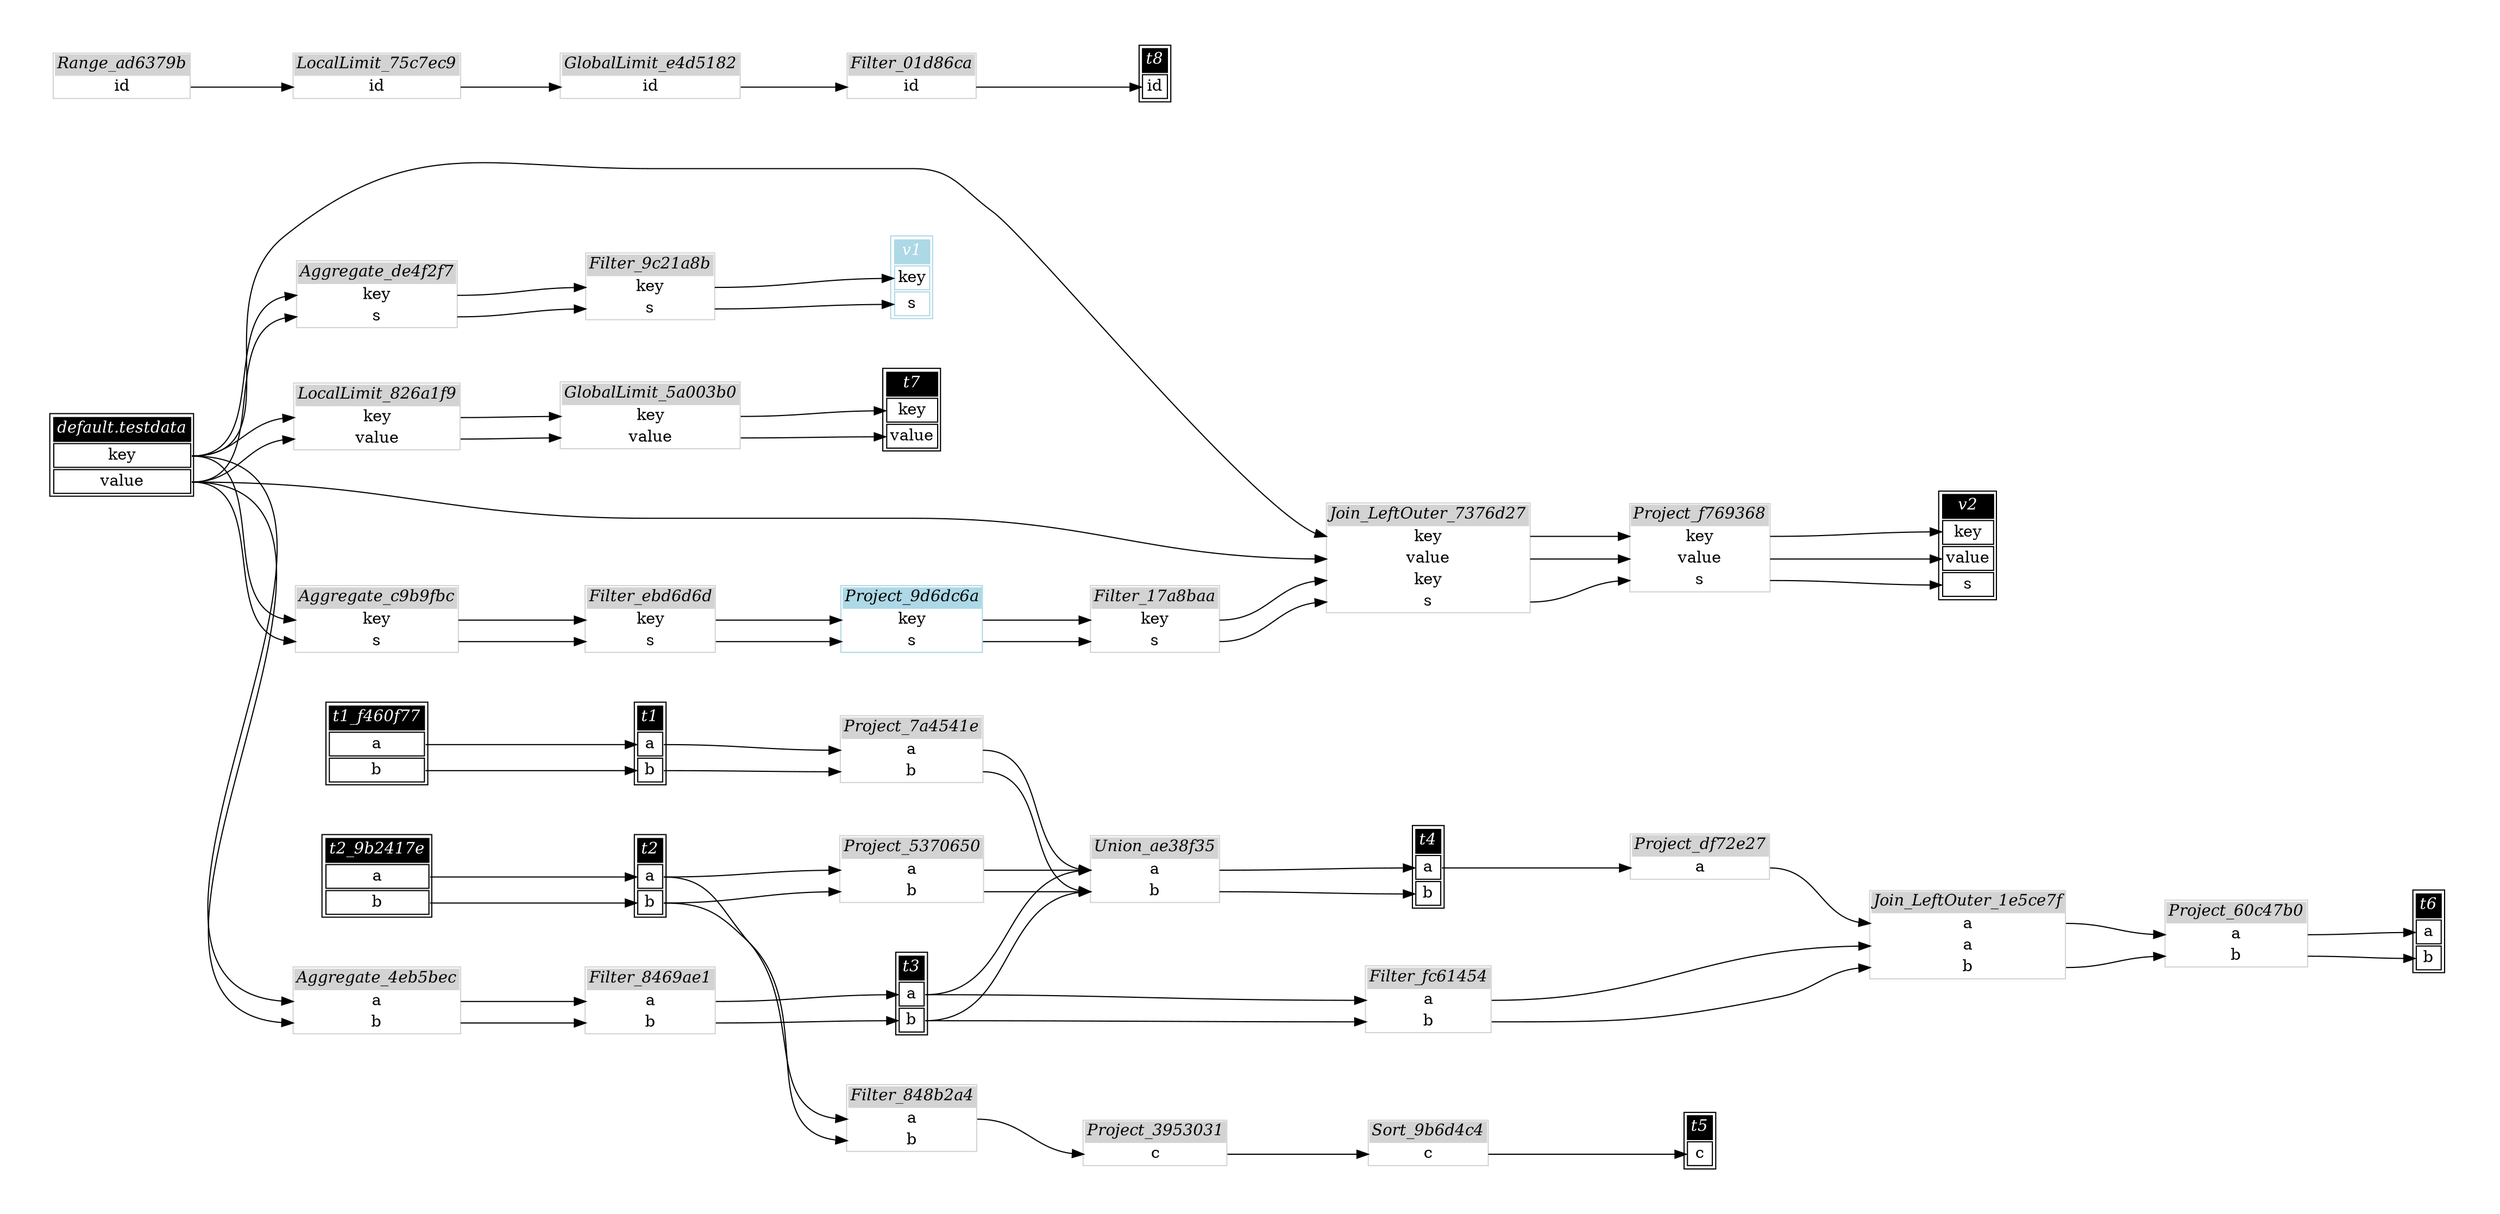 // Automatically generated by SQLFlowTestSuite


digraph {
  graph [pad="0.5" nodesep="0.5" ranksep="1" fontname="Helvetica" rankdir=LR];
  node [shape=plaintext]

  
"Aggregate_4eb5bec" [label=<
<table color="lightgray" border="1" cellborder="0" cellspacing="0">
  <tr><td bgcolor="lightgray" port="nodeName"><i>Aggregate_4eb5bec</i></td></tr>
  <tr><td port="0">a</td></tr>
<tr><td port="1">b</td></tr>
</table>>];
     

"Aggregate_c9b9fbc" [label=<
<table color="lightgray" border="1" cellborder="0" cellspacing="0">
  <tr><td bgcolor="lightgray" port="nodeName"><i>Aggregate_c9b9fbc</i></td></tr>
  <tr><td port="0">key</td></tr>
<tr><td port="1">s</td></tr>
</table>>];
     

"Aggregate_de4f2f7" [label=<
<table color="lightgray" border="1" cellborder="0" cellspacing="0">
  <tr><td bgcolor="lightgray" port="nodeName"><i>Aggregate_de4f2f7</i></td></tr>
  <tr><td port="0">key</td></tr>
<tr><td port="1">s</td></tr>
</table>>];
     

"Filter_01d86ca" [label=<
<table color="lightgray" border="1" cellborder="0" cellspacing="0">
  <tr><td bgcolor="lightgray" port="nodeName"><i>Filter_01d86ca</i></td></tr>
  <tr><td port="0">id</td></tr>
</table>>];
     

"Filter_17a8baa" [label=<
<table color="lightgray" border="1" cellborder="0" cellspacing="0">
  <tr><td bgcolor="lightgray" port="nodeName"><i>Filter_17a8baa</i></td></tr>
  <tr><td port="0">key</td></tr>
<tr><td port="1">s</td></tr>
</table>>];
     

"Filter_8469ae1" [label=<
<table color="lightgray" border="1" cellborder="0" cellspacing="0">
  <tr><td bgcolor="lightgray" port="nodeName"><i>Filter_8469ae1</i></td></tr>
  <tr><td port="0">a</td></tr>
<tr><td port="1">b</td></tr>
</table>>];
     

"Filter_848b2a4" [label=<
<table color="lightgray" border="1" cellborder="0" cellspacing="0">
  <tr><td bgcolor="lightgray" port="nodeName"><i>Filter_848b2a4</i></td></tr>
  <tr><td port="0">a</td></tr>
<tr><td port="1">b</td></tr>
</table>>];
     

"Filter_9c21a8b" [label=<
<table color="lightgray" border="1" cellborder="0" cellspacing="0">
  <tr><td bgcolor="lightgray" port="nodeName"><i>Filter_9c21a8b</i></td></tr>
  <tr><td port="0">key</td></tr>
<tr><td port="1">s</td></tr>
</table>>];
     

"Filter_ebd6d6d" [label=<
<table color="lightgray" border="1" cellborder="0" cellspacing="0">
  <tr><td bgcolor="lightgray" port="nodeName"><i>Filter_ebd6d6d</i></td></tr>
  <tr><td port="0">key</td></tr>
<tr><td port="1">s</td></tr>
</table>>];
     

"Filter_fc61454" [label=<
<table color="lightgray" border="1" cellborder="0" cellspacing="0">
  <tr><td bgcolor="lightgray" port="nodeName"><i>Filter_fc61454</i></td></tr>
  <tr><td port="0">a</td></tr>
<tr><td port="1">b</td></tr>
</table>>];
     

"GlobalLimit_5a003b0" [label=<
<table color="lightgray" border="1" cellborder="0" cellspacing="0">
  <tr><td bgcolor="lightgray" port="nodeName"><i>GlobalLimit_5a003b0</i></td></tr>
  <tr><td port="0">key</td></tr>
<tr><td port="1">value</td></tr>
</table>>];
     

"GlobalLimit_e4d5182" [label=<
<table color="lightgray" border="1" cellborder="0" cellspacing="0">
  <tr><td bgcolor="lightgray" port="nodeName"><i>GlobalLimit_e4d5182</i></td></tr>
  <tr><td port="0">id</td></tr>
</table>>];
     

"Join_LeftOuter_1e5ce7f" [label=<
<table color="lightgray" border="1" cellborder="0" cellspacing="0">
  <tr><td bgcolor="lightgray" port="nodeName"><i>Join_LeftOuter_1e5ce7f</i></td></tr>
  <tr><td port="0">a</td></tr>
<tr><td port="1">a</td></tr>
<tr><td port="2">b</td></tr>
</table>>];
     

"Join_LeftOuter_7376d27" [label=<
<table color="lightgray" border="1" cellborder="0" cellspacing="0">
  <tr><td bgcolor="lightgray" port="nodeName"><i>Join_LeftOuter_7376d27</i></td></tr>
  <tr><td port="0">key</td></tr>
<tr><td port="1">value</td></tr>
<tr><td port="2">key</td></tr>
<tr><td port="3">s</td></tr>
</table>>];
     

"LocalLimit_75c7ec9" [label=<
<table color="lightgray" border="1" cellborder="0" cellspacing="0">
  <tr><td bgcolor="lightgray" port="nodeName"><i>LocalLimit_75c7ec9</i></td></tr>
  <tr><td port="0">id</td></tr>
</table>>];
     

"LocalLimit_826a1f9" [label=<
<table color="lightgray" border="1" cellborder="0" cellspacing="0">
  <tr><td bgcolor="lightgray" port="nodeName"><i>LocalLimit_826a1f9</i></td></tr>
  <tr><td port="0">key</td></tr>
<tr><td port="1">value</td></tr>
</table>>];
     

"Project_3953031" [label=<
<table color="lightgray" border="1" cellborder="0" cellspacing="0">
  <tr><td bgcolor="lightgray" port="nodeName"><i>Project_3953031</i></td></tr>
  <tr><td port="0">c</td></tr>
</table>>];
     

"Project_5370650" [label=<
<table color="lightgray" border="1" cellborder="0" cellspacing="0">
  <tr><td bgcolor="lightgray" port="nodeName"><i>Project_5370650</i></td></tr>
  <tr><td port="0">a</td></tr>
<tr><td port="1">b</td></tr>
</table>>];
     

"Project_60c47b0" [label=<
<table color="lightgray" border="1" cellborder="0" cellspacing="0">
  <tr><td bgcolor="lightgray" port="nodeName"><i>Project_60c47b0</i></td></tr>
  <tr><td port="0">a</td></tr>
<tr><td port="1">b</td></tr>
</table>>];
     

"Project_7a4541e" [label=<
<table color="lightgray" border="1" cellborder="0" cellspacing="0">
  <tr><td bgcolor="lightgray" port="nodeName"><i>Project_7a4541e</i></td></tr>
  <tr><td port="0">a</td></tr>
<tr><td port="1">b</td></tr>
</table>>];
     

"Project_9d6dc6a" [label=<
<table color="lightblue" border="1" cellborder="0" cellspacing="0">
  <tr><td bgcolor="lightblue" port="nodeName"><i>Project_9d6dc6a</i></td></tr>
  <tr><td port="0">key</td></tr>
<tr><td port="1">s</td></tr>
</table>>];
     

"Project_df72e27" [label=<
<table color="lightgray" border="1" cellborder="0" cellspacing="0">
  <tr><td bgcolor="lightgray" port="nodeName"><i>Project_df72e27</i></td></tr>
  <tr><td port="0">a</td></tr>
</table>>];
     

"Project_f769368" [label=<
<table color="lightgray" border="1" cellborder="0" cellspacing="0">
  <tr><td bgcolor="lightgray" port="nodeName"><i>Project_f769368</i></td></tr>
  <tr><td port="0">key</td></tr>
<tr><td port="1">value</td></tr>
<tr><td port="2">s</td></tr>
</table>>];
     

"Range_ad6379b" [label=<
<table color="lightgray" border="1" cellborder="0" cellspacing="0">
  <tr><td bgcolor="lightgray" port="nodeName"><i>Range_ad6379b</i></td></tr>
  <tr><td port="0">id</td></tr>
</table>>];
     

"Sort_9b6d4c4" [label=<
<table color="lightgray" border="1" cellborder="0" cellspacing="0">
  <tr><td bgcolor="lightgray" port="nodeName"><i>Sort_9b6d4c4</i></td></tr>
  <tr><td port="0">c</td></tr>
</table>>];
     

"Union_ae38f35" [label=<
<table color="lightgray" border="1" cellborder="0" cellspacing="0">
  <tr><td bgcolor="lightgray" port="nodeName"><i>Union_ae38f35</i></td></tr>
  <tr><td port="0">a</td></tr>
<tr><td port="1">b</td></tr>
</table>>];
     

"default.testdata" [color="black" label=<
<table>
  <tr><td bgcolor="black" port="nodeName"><i><font color="white">default.testdata</font></i></td></tr>
  <tr><td port="0">key</td></tr>
<tr><td port="1">value</td></tr>
</table>>];
     

"t1" [color="black" label=<
<table>
  <tr><td bgcolor="black" port="nodeName"><i><font color="white">t1</font></i></td></tr>
  <tr><td port="0">a</td></tr>
<tr><td port="1">b</td></tr>
</table>>];
     

"t1_f460f77" [color="black" label=<
<table>
  <tr><td bgcolor="black" port="nodeName"><i><font color="white">t1_f460f77</font></i></td></tr>
  <tr><td port="0">a</td></tr>
<tr><td port="1">b</td></tr>
</table>>];
     

"t2" [color="black" label=<
<table>
  <tr><td bgcolor="black" port="nodeName"><i><font color="white">t2</font></i></td></tr>
  <tr><td port="0">a</td></tr>
<tr><td port="1">b</td></tr>
</table>>];
     

"t2_9b2417e" [color="black" label=<
<table>
  <tr><td bgcolor="black" port="nodeName"><i><font color="white">t2_9b2417e</font></i></td></tr>
  <tr><td port="0">a</td></tr>
<tr><td port="1">b</td></tr>
</table>>];
     

"t3" [color="black" label=<
<table>
  <tr><td bgcolor="black" port="nodeName"><i><font color="white">t3</font></i></td></tr>
  <tr><td port="0">a</td></tr>
<tr><td port="1">b</td></tr>
</table>>];
     

"t4" [color="black" label=<
<table>
  <tr><td bgcolor="black" port="nodeName"><i><font color="white">t4</font></i></td></tr>
  <tr><td port="0">a</td></tr>
<tr><td port="1">b</td></tr>
</table>>];
     

"t5" [color="black" label=<
<table>
  <tr><td bgcolor="black" port="nodeName"><i><font color="white">t5</font></i></td></tr>
  <tr><td port="0">c</td></tr>
</table>>];
     

"t6" [color="black" label=<
<table>
  <tr><td bgcolor="black" port="nodeName"><i><font color="white">t6</font></i></td></tr>
  <tr><td port="0">a</td></tr>
<tr><td port="1">b</td></tr>
</table>>];
     

"t7" [color="black" label=<
<table>
  <tr><td bgcolor="black" port="nodeName"><i><font color="white">t7</font></i></td></tr>
  <tr><td port="0">key</td></tr>
<tr><td port="1">value</td></tr>
</table>>];
     

"t8" [color="black" label=<
<table>
  <tr><td bgcolor="black" port="nodeName"><i><font color="white">t8</font></i></td></tr>
  <tr><td port="0">id</td></tr>
</table>>];
     

"v1" [color="lightblue" label=<
<table>
  <tr><td bgcolor="lightblue" port="nodeName"><i><font color="white">v1</font></i></td></tr>
  <tr><td port="0">key</td></tr>
<tr><td port="1">s</td></tr>
</table>>];
     

"v2" [color="black" label=<
<table>
  <tr><td bgcolor="black" port="nodeName"><i><font color="white">v2</font></i></td></tr>
  <tr><td port="0">key</td></tr>
<tr><td port="1">value</td></tr>
<tr><td port="2">s</td></tr>
</table>>];
     
  "Aggregate_4eb5bec":0 -> "Filter_8469ae1":0;
"Aggregate_4eb5bec":1 -> "Filter_8469ae1":1;
"Aggregate_c9b9fbc":0 -> "Filter_ebd6d6d":0;
"Aggregate_c9b9fbc":1 -> "Filter_ebd6d6d":1;
"Aggregate_de4f2f7":0 -> "Filter_9c21a8b":0;
"Aggregate_de4f2f7":1 -> "Filter_9c21a8b":1;
"Filter_01d86ca":0 -> "t8":0;
"Filter_17a8baa":0 -> "Join_LeftOuter_7376d27":2;
"Filter_17a8baa":1 -> "Join_LeftOuter_7376d27":3;
"Filter_8469ae1":0 -> "t3":0;
"Filter_8469ae1":1 -> "t3":1;
"Filter_848b2a4":0 -> "Project_3953031":0;
"Filter_9c21a8b":0 -> "v1":0;
"Filter_9c21a8b":1 -> "v1":1;
"Filter_ebd6d6d":0 -> "Project_9d6dc6a":0;
"Filter_ebd6d6d":1 -> "Project_9d6dc6a":1;
"Filter_fc61454":0 -> "Join_LeftOuter_1e5ce7f":1;
"Filter_fc61454":1 -> "Join_LeftOuter_1e5ce7f":2;
"GlobalLimit_5a003b0":0 -> "t7":0;
"GlobalLimit_5a003b0":1 -> "t7":1;
"GlobalLimit_e4d5182":0 -> "Filter_01d86ca":0;
"Join_LeftOuter_1e5ce7f":0 -> "Project_60c47b0":0;
"Join_LeftOuter_1e5ce7f":2 -> "Project_60c47b0":1;
"Join_LeftOuter_7376d27":0 -> "Project_f769368":0;
"Join_LeftOuter_7376d27":1 -> "Project_f769368":1;
"Join_LeftOuter_7376d27":3 -> "Project_f769368":2;
"LocalLimit_75c7ec9":0 -> "GlobalLimit_e4d5182":0;
"LocalLimit_826a1f9":0 -> "GlobalLimit_5a003b0":0;
"LocalLimit_826a1f9":1 -> "GlobalLimit_5a003b0":1;
"Project_3953031":0 -> "Sort_9b6d4c4":0;
"Project_5370650":0 -> "Union_ae38f35":0;
"Project_5370650":1 -> "Union_ae38f35":1;
"Project_60c47b0":0 -> "t6":0;
"Project_60c47b0":1 -> "t6":1;
"Project_7a4541e":0 -> "Union_ae38f35":0;
"Project_7a4541e":1 -> "Union_ae38f35":1;
"Project_9d6dc6a":0 -> "Filter_17a8baa":0;
"Project_9d6dc6a":1 -> "Filter_17a8baa":1;
"Project_df72e27":0 -> "Join_LeftOuter_1e5ce7f":0;
"Project_f769368":0 -> "v2":0;
"Project_f769368":1 -> "v2":1;
"Project_f769368":2 -> "v2":2;
"Range_ad6379b":0 -> "LocalLimit_75c7ec9":0;
"Sort_9b6d4c4":0 -> "t5":0;
"Union_ae38f35":0 -> "t4":0;
"Union_ae38f35":1 -> "t4":1;
"default.testdata":0 -> "Aggregate_4eb5bec":0;
"default.testdata":0 -> "Aggregate_c9b9fbc":0;
"default.testdata":0 -> "Aggregate_de4f2f7":0;
"default.testdata":0 -> "Join_LeftOuter_7376d27":0;
"default.testdata":0 -> "LocalLimit_826a1f9":0;
"default.testdata":1 -> "Aggregate_4eb5bec":1;
"default.testdata":1 -> "Aggregate_c9b9fbc":1;
"default.testdata":1 -> "Aggregate_de4f2f7":1;
"default.testdata":1 -> "Join_LeftOuter_7376d27":1;
"default.testdata":1 -> "LocalLimit_826a1f9":1;
"t1":0 -> "Project_7a4541e":0;
"t1":1 -> "Project_7a4541e":1;
"t1_f460f77":0 -> "t1":0;
"t1_f460f77":1 -> "t1":1;
"t2":0 -> "Filter_848b2a4":0;
"t2":0 -> "Project_5370650":0;
"t2":1 -> "Filter_848b2a4":1;
"t2":1 -> "Project_5370650":1;
"t2_9b2417e":0 -> "t2":0;
"t2_9b2417e":1 -> "t2":1;
"t3":0 -> "Filter_fc61454":0;
"t3":0 -> "Union_ae38f35":0;
"t3":1 -> "Filter_fc61454":1;
"t3":1 -> "Union_ae38f35":1;
"t4":0 -> "Project_df72e27":0;
}
       
